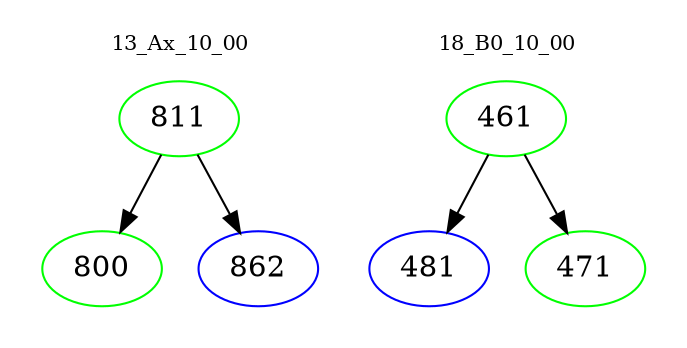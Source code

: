 digraph{
subgraph cluster_0 {
color = white
label = "13_Ax_10_00";
fontsize=10;
T0_811 [label="811", color="green"]
T0_811 -> T0_800 [color="black"]
T0_800 [label="800", color="green"]
T0_811 -> T0_862 [color="black"]
T0_862 [label="862", color="blue"]
}
subgraph cluster_1 {
color = white
label = "18_B0_10_00";
fontsize=10;
T1_461 [label="461", color="green"]
T1_461 -> T1_481 [color="black"]
T1_481 [label="481", color="blue"]
T1_461 -> T1_471 [color="black"]
T1_471 [label="471", color="green"]
}
}
